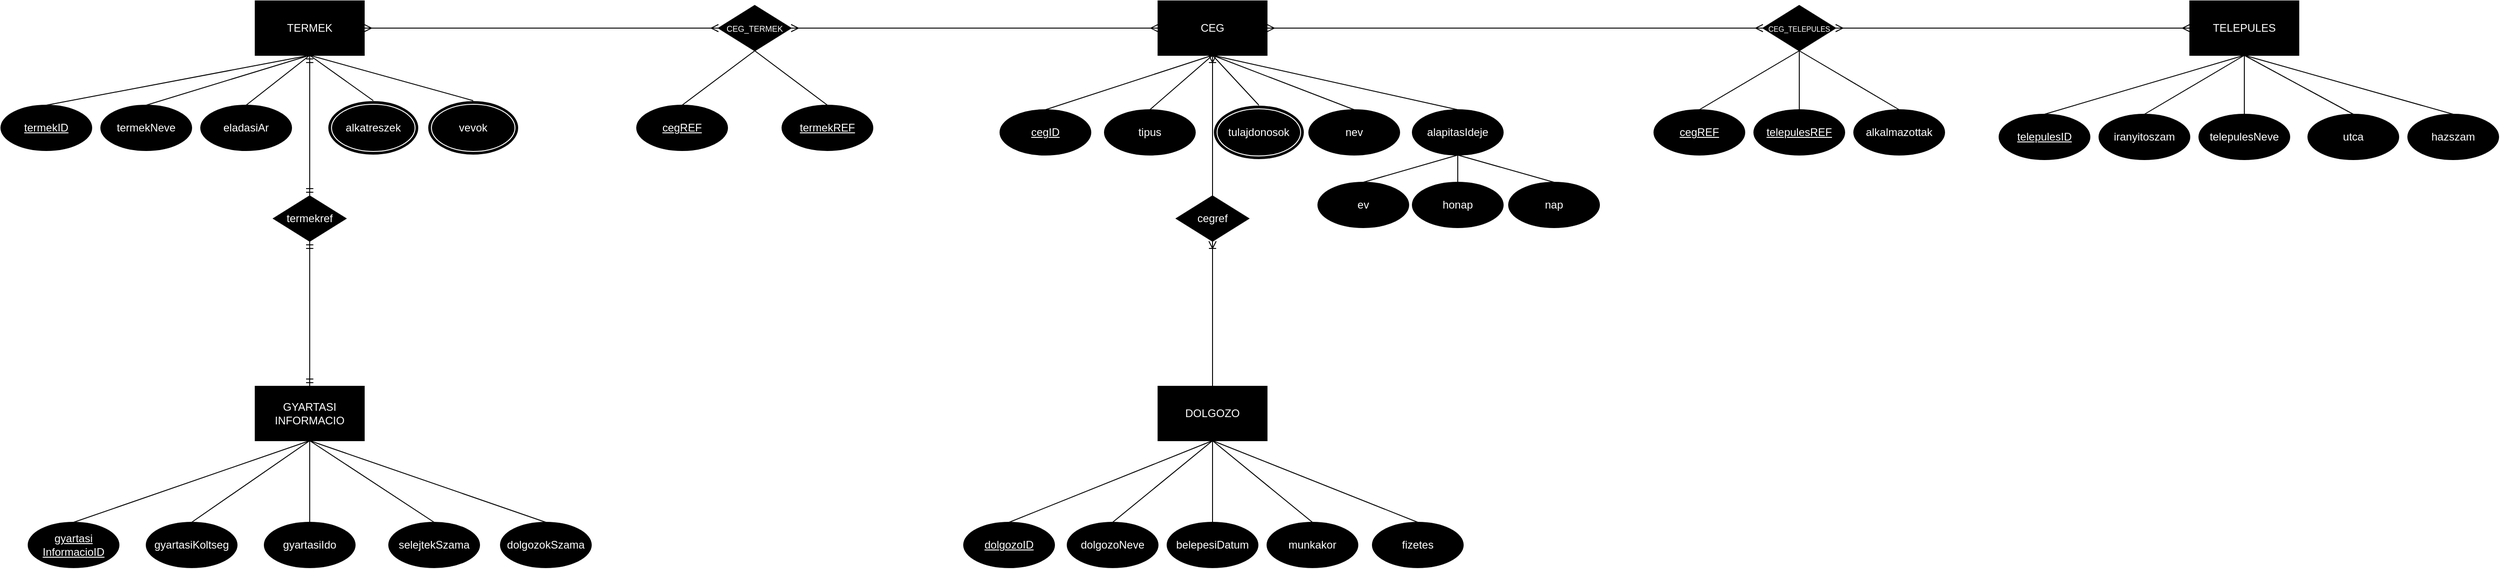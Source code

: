 <mxfile version="22.1.4" type="device">
  <diagram name="1 oldal" id="3dceAF9DL8qpPGA6itf2">
    <mxGraphModel dx="3107" dy="788" grid="1" gridSize="10" guides="1" tooltips="1" connect="1" arrows="1" fold="1" page="1" pageScale="1" pageWidth="827" pageHeight="1169" math="0" shadow="0">
      <root>
        <mxCell id="0" />
        <mxCell id="1" parent="0" />
        <object label="&lt;font color=&quot;#ffffff&quot;&gt;CEG&lt;/font&gt;" Ceg="" id="V2zS2Jwof-pgxmDwGqCu-1">
          <mxCell style="rounded=0;whiteSpace=wrap;html=1;fillColor=#000000;" vertex="1" parent="1">
            <mxGeometry x="354" y="65" width="120" height="60" as="geometry" />
          </mxCell>
        </object>
        <object label="&lt;font color=&quot;#ffffff&quot;&gt;TELEPULES&lt;/font&gt;" Ceg="" id="V2zS2Jwof-pgxmDwGqCu-3">
          <mxCell style="rounded=0;whiteSpace=wrap;html=1;fillColor=#000000;" vertex="1" parent="1">
            <mxGeometry x="1490" y="65" width="120" height="60" as="geometry" />
          </mxCell>
        </object>
        <object label="&lt;font color=&quot;#ffffff&quot;&gt;TERMEK&lt;/font&gt;" Ceg="" id="V2zS2Jwof-pgxmDwGqCu-4">
          <mxCell style="rounded=0;whiteSpace=wrap;html=1;fillColor=#000000;" vertex="1" parent="1">
            <mxGeometry x="-640" y="65" width="120" height="60" as="geometry" />
          </mxCell>
        </object>
        <object label="&lt;font color=&quot;#ffffff&quot;&gt;GYARTASI&lt;br&gt;INFORMACIO&lt;/font&gt;" Ceg="" id="V2zS2Jwof-pgxmDwGqCu-5">
          <mxCell style="rounded=0;whiteSpace=wrap;html=1;fillColor=#000000;" vertex="1" parent="1">
            <mxGeometry x="-640" y="490" width="120" height="60" as="geometry" />
          </mxCell>
        </object>
        <object label="&lt;font color=&quot;#ffffff&quot;&gt;DOLGOZO&lt;/font&gt;" Ceg="" id="V2zS2Jwof-pgxmDwGqCu-6">
          <mxCell style="rounded=0;whiteSpace=wrap;html=1;fillColor=#000000;" vertex="1" parent="1">
            <mxGeometry x="354" y="490" width="120" height="60" as="geometry" />
          </mxCell>
        </object>
        <mxCell id="V2zS2Jwof-pgxmDwGqCu-7" value="&lt;font style=&quot;font-size: 9px;&quot;&gt;CEG_TERMEK&lt;/font&gt;" style="rhombus;whiteSpace=wrap;html=1;labelBackgroundColor=none;fontColor=#FFFFFF;fillColor=#000000;" vertex="1" parent="1">
          <mxGeometry x="-130" y="70" width="80" height="50" as="geometry" />
        </mxCell>
        <mxCell id="V2zS2Jwof-pgxmDwGqCu-9" value="termekref" style="rhombus;whiteSpace=wrap;html=1;labelBackgroundColor=none;fontColor=#FFFFFF;fillColor=#000000;" vertex="1" parent="1">
          <mxGeometry x="-620" y="280" width="80" height="50" as="geometry" />
        </mxCell>
        <mxCell id="V2zS2Jwof-pgxmDwGqCu-10" value="cegref" style="rhombus;whiteSpace=wrap;html=1;labelBackgroundColor=none;fontColor=#FFFFFF;fillColor=#000000;" vertex="1" parent="1">
          <mxGeometry x="374" y="280" width="80" height="50" as="geometry" />
        </mxCell>
        <mxCell id="V2zS2Jwof-pgxmDwGqCu-11" value="&lt;font style=&quot;font-size: 8px;&quot;&gt;CEG_TELEPULES&lt;/font&gt;" style="rhombus;whiteSpace=wrap;html=1;labelBackgroundColor=none;fontColor=#FFFFFF;fillColor=#000000;" vertex="1" parent="1">
          <mxGeometry x="1020" y="70" width="80" height="50" as="geometry" />
        </mxCell>
        <mxCell id="V2zS2Jwof-pgxmDwGqCu-13" value="" style="edgeStyle=entityRelationEdgeStyle;fontSize=12;html=1;endArrow=ERmany;startArrow=ERmany;rounded=0;entryX=0;entryY=0.5;entryDx=0;entryDy=0;exitX=1;exitY=0.5;exitDx=0;exitDy=0;" edge="1" parent="1" source="V2zS2Jwof-pgxmDwGqCu-4" target="V2zS2Jwof-pgxmDwGqCu-7">
          <mxGeometry width="100" height="100" relative="1" as="geometry">
            <mxPoint x="60" y="440" as="sourcePoint" />
            <mxPoint x="160" y="340" as="targetPoint" />
            <Array as="points">
              <mxPoint x="-240" y="110" />
            </Array>
          </mxGeometry>
        </mxCell>
        <mxCell id="V2zS2Jwof-pgxmDwGqCu-14" value="" style="edgeStyle=entityRelationEdgeStyle;fontSize=12;html=1;endArrow=ERmany;startArrow=ERmany;rounded=0;entryX=0;entryY=0.5;entryDx=0;entryDy=0;exitX=1;exitY=0.5;exitDx=0;exitDy=0;" edge="1" parent="1" source="V2zS2Jwof-pgxmDwGqCu-7" target="V2zS2Jwof-pgxmDwGqCu-1">
          <mxGeometry width="100" height="100" relative="1" as="geometry">
            <mxPoint x="260" y="310" as="sourcePoint" />
            <mxPoint x="360" y="210" as="targetPoint" />
          </mxGeometry>
        </mxCell>
        <mxCell id="V2zS2Jwof-pgxmDwGqCu-15" value="" style="edgeStyle=entityRelationEdgeStyle;fontSize=12;html=1;endArrow=ERmany;startArrow=ERmany;rounded=0;entryX=1;entryY=0.5;entryDx=0;entryDy=0;exitX=0;exitY=0.5;exitDx=0;exitDy=0;" edge="1" parent="1" source="V2zS2Jwof-pgxmDwGqCu-11" target="V2zS2Jwof-pgxmDwGqCu-1">
          <mxGeometry width="100" height="100" relative="1" as="geometry">
            <mxPoint x="220" y="105" as="sourcePoint" />
            <mxPoint x="364" y="105" as="targetPoint" />
          </mxGeometry>
        </mxCell>
        <mxCell id="V2zS2Jwof-pgxmDwGqCu-16" value="" style="edgeStyle=entityRelationEdgeStyle;fontSize=12;html=1;endArrow=ERmany;startArrow=ERmany;rounded=0;entryX=1;entryY=0.5;entryDx=0;entryDy=0;exitX=0;exitY=0.5;exitDx=0;exitDy=0;" edge="1" parent="1" source="V2zS2Jwof-pgxmDwGqCu-3" target="V2zS2Jwof-pgxmDwGqCu-11">
          <mxGeometry width="100" height="100" relative="1" as="geometry">
            <mxPoint x="1100" y="105" as="sourcePoint" />
            <mxPoint x="954" y="105" as="targetPoint" />
          </mxGeometry>
        </mxCell>
        <UserObject label="" id="V2zS2Jwof-pgxmDwGqCu-21">
          <mxCell style="fontSize=12;html=1;endArrow=ERmandOne;startArrow=ERmandOne;rounded=0;movable=1;resizable=1;rotatable=1;deletable=1;editable=1;locked=0;connectable=1;anchorPointDirection=1;shadow=0;edgeStyle=orthogonalEdgeStyle;exitX=0.5;exitY=1;exitDx=0;exitDy=0;entryX=0.5;entryY=0;entryDx=0;entryDy=0;" edge="1" parent="1" source="V2zS2Jwof-pgxmDwGqCu-4" target="V2zS2Jwof-pgxmDwGqCu-9">
            <mxGeometry width="100" height="100" relative="1" as="geometry">
              <mxPoint x="-520" y="140" as="sourcePoint" />
              <mxPoint x="-390" y="230" as="targetPoint" />
            </mxGeometry>
          </mxCell>
        </UserObject>
        <UserObject label="" id="V2zS2Jwof-pgxmDwGqCu-22">
          <mxCell style="fontSize=12;html=1;endArrow=ERmandOne;startArrow=ERmandOne;rounded=0;movable=1;resizable=1;rotatable=1;deletable=1;editable=1;locked=0;connectable=1;anchorPointDirection=1;shadow=0;edgeStyle=orthogonalEdgeStyle;exitX=0.5;exitY=1;exitDx=0;exitDy=0;entryX=0.5;entryY=0;entryDx=0;entryDy=0;" edge="1" parent="1" source="V2zS2Jwof-pgxmDwGqCu-9" target="V2zS2Jwof-pgxmDwGqCu-5">
            <mxGeometry width="100" height="100" relative="1" as="geometry">
              <mxPoint x="-570" y="135" as="sourcePoint" />
              <mxPoint x="-570" y="230" as="targetPoint" />
            </mxGeometry>
          </mxCell>
        </UserObject>
        <mxCell id="V2zS2Jwof-pgxmDwGqCu-23" value="" style="edgeStyle=orthogonalEdgeStyle;fontSize=12;html=1;endArrow=ERoneToMany;rounded=0;entryX=0.5;entryY=1;entryDx=0;entryDy=0;exitX=0.5;exitY=0;exitDx=0;exitDy=0;" edge="1" parent="1" source="V2zS2Jwof-pgxmDwGqCu-10" target="V2zS2Jwof-pgxmDwGqCu-1">
          <mxGeometry width="100" height="100" relative="1" as="geometry">
            <mxPoint x="170" y="370" as="sourcePoint" />
            <mxPoint x="270" y="270" as="targetPoint" />
          </mxGeometry>
        </mxCell>
        <mxCell id="V2zS2Jwof-pgxmDwGqCu-24" value="" style="edgeStyle=orthogonalEdgeStyle;fontSize=12;html=1;endArrow=ERoneToMany;rounded=0;entryX=0.5;entryY=1;entryDx=0;entryDy=0;exitX=0.5;exitY=0;exitDx=0;exitDy=0;" edge="1" parent="1" source="V2zS2Jwof-pgxmDwGqCu-6" target="V2zS2Jwof-pgxmDwGqCu-10">
          <mxGeometry width="100" height="100" relative="1" as="geometry">
            <mxPoint x="424" y="230" as="sourcePoint" />
            <mxPoint x="424" y="135" as="targetPoint" />
          </mxGeometry>
        </mxCell>
        <mxCell id="V2zS2Jwof-pgxmDwGqCu-25" value="&lt;font color=&quot;#ffffff&quot;&gt;&lt;u&gt;cegID&lt;/u&gt;&lt;/font&gt;" style="ellipse;whiteSpace=wrap;html=1;fillColor=#000000;" vertex="1" parent="1">
          <mxGeometry x="180" y="185" width="100" height="50" as="geometry" />
        </mxCell>
        <mxCell id="V2zS2Jwof-pgxmDwGqCu-27" value="&lt;font color=&quot;#ffffff&quot;&gt;&lt;u&gt;telepulesID&lt;/u&gt;&lt;/font&gt;" style="ellipse;whiteSpace=wrap;html=1;fillColor=#000000;" vertex="1" parent="1">
          <mxGeometry x="1280" y="190" width="100" height="50" as="geometry" />
        </mxCell>
        <mxCell id="V2zS2Jwof-pgxmDwGqCu-28" value="&lt;font color=&quot;#ffffff&quot;&gt;&lt;u&gt;dolgozoID&lt;/u&gt;&lt;/font&gt;" style="ellipse;whiteSpace=wrap;html=1;fillColor=#000000;" vertex="1" parent="1">
          <mxGeometry x="140" y="640" width="100" height="50" as="geometry" />
        </mxCell>
        <mxCell id="V2zS2Jwof-pgxmDwGqCu-29" value="&lt;font color=&quot;#ffffff&quot;&gt;&lt;u&gt;termekID&lt;/u&gt;&lt;/font&gt;" style="ellipse;whiteSpace=wrap;html=1;fillColor=#000000;" vertex="1" parent="1">
          <mxGeometry x="-920" y="180" width="100" height="50" as="geometry" />
        </mxCell>
        <mxCell id="V2zS2Jwof-pgxmDwGqCu-30" value="&lt;font color=&quot;#ffffff&quot;&gt;&lt;u&gt;gyartasi&lt;br&gt;InformacioID&lt;/u&gt;&lt;/font&gt;" style="ellipse;whiteSpace=wrap;html=1;fillColor=#000000;" vertex="1" parent="1">
          <mxGeometry x="-890" y="640" width="100" height="50" as="geometry" />
        </mxCell>
        <mxCell id="V2zS2Jwof-pgxmDwGqCu-31" value="&lt;font color=&quot;#ffffff&quot;&gt;&lt;span&gt;nev&lt;/span&gt;&lt;/font&gt;" style="ellipse;whiteSpace=wrap;html=1;fillColor=#000000;fontStyle=4" vertex="1" parent="1">
          <mxGeometry x="520" y="185" width="100" height="50" as="geometry" />
        </mxCell>
        <mxCell id="V2zS2Jwof-pgxmDwGqCu-33" value="&lt;font color=&quot;#ffffff&quot;&gt;&lt;span&gt;tipus&lt;/span&gt;&lt;/font&gt;" style="ellipse;whiteSpace=wrap;html=1;fillColor=#000000;fontStyle=4" vertex="1" parent="1">
          <mxGeometry x="295" y="185" width="100" height="50" as="geometry" />
        </mxCell>
        <mxCell id="V2zS2Jwof-pgxmDwGqCu-34" value="&lt;font color=&quot;#ffffff&quot;&gt;&lt;span&gt;alapitasIdeje&lt;/span&gt;&lt;/font&gt;" style="ellipse;whiteSpace=wrap;html=1;fillColor=#000000;fontStyle=4" vertex="1" parent="1">
          <mxGeometry x="634" y="185" width="100" height="50" as="geometry" />
        </mxCell>
        <mxCell id="V2zS2Jwof-pgxmDwGqCu-37" value="tulajdonosok" style="ellipse;shape=doubleEllipse;whiteSpace=wrap;html=1;strokeColor=#FFFFFF;fillColor=#000000;fontColor=#FFFFFF;" vertex="1" parent="1">
          <mxGeometry x="415" y="180" width="100" height="60" as="geometry" />
        </mxCell>
        <mxCell id="V2zS2Jwof-pgxmDwGqCu-38" value="&lt;font color=&quot;#ffffff&quot;&gt;&lt;span&gt;ev&lt;/span&gt;&lt;/font&gt;" style="ellipse;whiteSpace=wrap;html=1;fillColor=#000000;fontStyle=4" vertex="1" parent="1">
          <mxGeometry x="530" y="265" width="100" height="50" as="geometry" />
        </mxCell>
        <mxCell id="V2zS2Jwof-pgxmDwGqCu-39" value="&lt;font color=&quot;#ffffff&quot;&gt;&lt;span&gt;honap&lt;/span&gt;&lt;/font&gt;" style="ellipse;whiteSpace=wrap;html=1;fillColor=#000000;fontStyle=4" vertex="1" parent="1">
          <mxGeometry x="634" y="265" width="100" height="50" as="geometry" />
        </mxCell>
        <mxCell id="V2zS2Jwof-pgxmDwGqCu-40" value="&lt;font color=&quot;#ffffff&quot;&gt;&lt;span&gt;nap&lt;/span&gt;&lt;/font&gt;" style="ellipse;whiteSpace=wrap;html=1;fillColor=#000000;fontStyle=4" vertex="1" parent="1">
          <mxGeometry x="740" y="265" width="100" height="50" as="geometry" />
        </mxCell>
        <mxCell id="V2zS2Jwof-pgxmDwGqCu-41" value="&lt;font color=&quot;#ffffff&quot;&gt;&lt;span&gt;iranyitoszam&lt;/span&gt;&lt;/font&gt;" style="ellipse;whiteSpace=wrap;html=1;fillColor=#000000;fontStyle=4" vertex="1" parent="1">
          <mxGeometry x="1390" y="190" width="100" height="50" as="geometry" />
        </mxCell>
        <mxCell id="V2zS2Jwof-pgxmDwGqCu-42" value="&lt;font color=&quot;#ffffff&quot;&gt;&lt;span&gt;telepulesNeve&lt;/span&gt;&lt;/font&gt;" style="ellipse;whiteSpace=wrap;html=1;fillColor=#000000;fontStyle=4" vertex="1" parent="1">
          <mxGeometry x="1500" y="190" width="100" height="50" as="geometry" />
        </mxCell>
        <mxCell id="V2zS2Jwof-pgxmDwGqCu-43" value="&lt;font color=&quot;#ffffff&quot;&gt;&lt;span&gt;utca&lt;/span&gt;&lt;/font&gt;" style="ellipse;whiteSpace=wrap;html=1;fillColor=#000000;fontStyle=4" vertex="1" parent="1">
          <mxGeometry x="1620" y="190" width="100" height="50" as="geometry" />
        </mxCell>
        <mxCell id="V2zS2Jwof-pgxmDwGqCu-44" value="&lt;font color=&quot;#ffffff&quot;&gt;&lt;span&gt;hazszam&lt;/span&gt;&lt;/font&gt;" style="ellipse;whiteSpace=wrap;html=1;fillColor=#000000;fontStyle=4" vertex="1" parent="1">
          <mxGeometry x="1730" y="190" width="100" height="50" as="geometry" />
        </mxCell>
        <mxCell id="V2zS2Jwof-pgxmDwGqCu-46" value="&lt;font color=&quot;#ffffff&quot;&gt;&lt;u&gt;cegREF&lt;/u&gt;&lt;/font&gt;" style="ellipse;whiteSpace=wrap;html=1;fillColor=#000000;" vertex="1" parent="1">
          <mxGeometry x="900" y="185" width="100" height="50" as="geometry" />
        </mxCell>
        <mxCell id="V2zS2Jwof-pgxmDwGqCu-47" value="&lt;font color=&quot;#ffffff&quot;&gt;&lt;u&gt;telepulesREF&lt;/u&gt;&lt;/font&gt;" style="ellipse;whiteSpace=wrap;html=1;fillColor=#000000;" vertex="1" parent="1">
          <mxGeometry x="1010" y="185" width="100" height="50" as="geometry" />
        </mxCell>
        <mxCell id="V2zS2Jwof-pgxmDwGqCu-48" value="&lt;font color=&quot;#ffffff&quot;&gt;&lt;span&gt;alkalmazottak&lt;/span&gt;&lt;/font&gt;" style="ellipse;whiteSpace=wrap;html=1;fillColor=#000000;fontStyle=4" vertex="1" parent="1">
          <mxGeometry x="1120" y="185" width="100" height="50" as="geometry" />
        </mxCell>
        <mxCell id="V2zS2Jwof-pgxmDwGqCu-49" value="&lt;font color=&quot;#ffffff&quot;&gt;&lt;span&gt;termekNeve&lt;br&gt;&lt;/span&gt;&lt;/font&gt;" style="ellipse;whiteSpace=wrap;html=1;fillColor=#000000;fontStyle=4" vertex="1" parent="1">
          <mxGeometry x="-810" y="180" width="100" height="50" as="geometry" />
        </mxCell>
        <mxCell id="V2zS2Jwof-pgxmDwGqCu-50" value="&lt;font color=&quot;#ffffff&quot;&gt;&lt;span&gt;eladasiAr&lt;/span&gt;&lt;/font&gt;" style="ellipse;whiteSpace=wrap;html=1;fillColor=#000000;fontStyle=4" vertex="1" parent="1">
          <mxGeometry x="-700" y="180" width="100" height="50" as="geometry" />
        </mxCell>
        <mxCell id="V2zS2Jwof-pgxmDwGqCu-52" value="alkatreszek" style="ellipse;shape=doubleEllipse;whiteSpace=wrap;html=1;strokeColor=#FFFFFF;fillColor=#000000;fontColor=#FFFFFF;" vertex="1" parent="1">
          <mxGeometry x="-560" y="175" width="100" height="60" as="geometry" />
        </mxCell>
        <mxCell id="V2zS2Jwof-pgxmDwGqCu-53" value="vevok" style="ellipse;shape=doubleEllipse;whiteSpace=wrap;html=1;strokeColor=#FFFFFF;fillColor=#000000;fontColor=#FFFFFF;" vertex="1" parent="1">
          <mxGeometry x="-450" y="175" width="100" height="60" as="geometry" />
        </mxCell>
        <mxCell id="V2zS2Jwof-pgxmDwGqCu-54" value="&lt;font color=&quot;#ffffff&quot;&gt;&lt;u&gt;cegREF&lt;/u&gt;&lt;/font&gt;" style="ellipse;whiteSpace=wrap;html=1;fillColor=#000000;" vertex="1" parent="1">
          <mxGeometry x="-220" y="180" width="100" height="50" as="geometry" />
        </mxCell>
        <mxCell id="V2zS2Jwof-pgxmDwGqCu-55" value="&lt;font color=&quot;#ffffff&quot;&gt;&lt;u&gt;termekREF&lt;/u&gt;&lt;/font&gt;" style="ellipse;whiteSpace=wrap;html=1;fillColor=#000000;" vertex="1" parent="1">
          <mxGeometry x="-60" y="180" width="100" height="50" as="geometry" />
        </mxCell>
        <mxCell id="V2zS2Jwof-pgxmDwGqCu-56" value="&lt;font color=&quot;#ffffff&quot;&gt;&lt;span&gt;gyartasiKoltseg&lt;/span&gt;&lt;/font&gt;" style="ellipse;whiteSpace=wrap;html=1;fillColor=#000000;fontStyle=4" vertex="1" parent="1">
          <mxGeometry x="-760" y="640" width="100" height="50" as="geometry" />
        </mxCell>
        <mxCell id="V2zS2Jwof-pgxmDwGqCu-57" value="&lt;font color=&quot;#ffffff&quot;&gt;&lt;span&gt;gyartasiIdo&lt;/span&gt;&lt;/font&gt;" style="ellipse;whiteSpace=wrap;html=1;fillColor=#000000;fontStyle=4" vertex="1" parent="1">
          <mxGeometry x="-630" y="640" width="100" height="50" as="geometry" />
        </mxCell>
        <mxCell id="V2zS2Jwof-pgxmDwGqCu-58" value="&lt;font color=&quot;#ffffff&quot;&gt;&lt;span&gt;selejtekSzama&lt;/span&gt;&lt;/font&gt;" style="ellipse;whiteSpace=wrap;html=1;fillColor=#000000;fontStyle=4" vertex="1" parent="1">
          <mxGeometry x="-493" y="640" width="100" height="50" as="geometry" />
        </mxCell>
        <mxCell id="V2zS2Jwof-pgxmDwGqCu-59" value="&lt;font color=&quot;#ffffff&quot;&gt;&lt;span&gt;dolgozokSzama&lt;/span&gt;&lt;/font&gt;" style="ellipse;whiteSpace=wrap;html=1;fillColor=#000000;fontStyle=4" vertex="1" parent="1">
          <mxGeometry x="-370" y="640" width="100" height="50" as="geometry" />
        </mxCell>
        <mxCell id="V2zS2Jwof-pgxmDwGqCu-60" value="&lt;font color=&quot;#ffffff&quot;&gt;&lt;span&gt;dolgozoNeve&lt;/span&gt;&lt;/font&gt;" style="ellipse;whiteSpace=wrap;html=1;fillColor=#000000;fontStyle=4" vertex="1" parent="1">
          <mxGeometry x="254" y="640" width="100" height="50" as="geometry" />
        </mxCell>
        <mxCell id="V2zS2Jwof-pgxmDwGqCu-61" value="&lt;font color=&quot;#ffffff&quot;&gt;&lt;span&gt;belepesiDatum&lt;/span&gt;&lt;/font&gt;" style="ellipse;whiteSpace=wrap;html=1;fillColor=#000000;fontStyle=4" vertex="1" parent="1">
          <mxGeometry x="364" y="640" width="100" height="50" as="geometry" />
        </mxCell>
        <mxCell id="V2zS2Jwof-pgxmDwGqCu-62" value="&lt;font color=&quot;#ffffff&quot;&gt;&lt;span&gt;munkakor&lt;/span&gt;&lt;/font&gt;" style="ellipse;whiteSpace=wrap;html=1;fillColor=#000000;fontStyle=4" vertex="1" parent="1">
          <mxGeometry x="474" y="640" width="100" height="50" as="geometry" />
        </mxCell>
        <mxCell id="V2zS2Jwof-pgxmDwGqCu-63" value="&lt;font color=&quot;#ffffff&quot;&gt;&lt;span&gt;fizetes&lt;/span&gt;&lt;/font&gt;" style="ellipse;whiteSpace=wrap;html=1;fillColor=#000000;fontStyle=4" vertex="1" parent="1">
          <mxGeometry x="590" y="640" width="100" height="50" as="geometry" />
        </mxCell>
        <mxCell id="V2zS2Jwof-pgxmDwGqCu-64" value="" style="endArrow=none;html=1;rounded=0;entryX=0.5;entryY=1;entryDx=0;entryDy=0;exitX=0.5;exitY=0;exitDx=0;exitDy=0;" edge="1" parent="1" source="V2zS2Jwof-pgxmDwGqCu-52" target="V2zS2Jwof-pgxmDwGqCu-4">
          <mxGeometry width="50" height="50" relative="1" as="geometry">
            <mxPoint x="-480" y="510" as="sourcePoint" />
            <mxPoint x="-430" y="460" as="targetPoint" />
          </mxGeometry>
        </mxCell>
        <mxCell id="V2zS2Jwof-pgxmDwGqCu-65" value="" style="endArrow=none;html=1;rounded=0;entryX=0.5;entryY=1;entryDx=0;entryDy=0;exitX=0.5;exitY=0;exitDx=0;exitDy=0;" edge="1" parent="1" source="V2zS2Jwof-pgxmDwGqCu-53" target="V2zS2Jwof-pgxmDwGqCu-4">
          <mxGeometry width="50" height="50" relative="1" as="geometry">
            <mxPoint x="-500" y="185" as="sourcePoint" />
            <mxPoint x="-570" y="135" as="targetPoint" />
          </mxGeometry>
        </mxCell>
        <mxCell id="V2zS2Jwof-pgxmDwGqCu-66" value="" style="endArrow=none;html=1;rounded=0;entryX=0.5;entryY=1;entryDx=0;entryDy=0;exitX=0.5;exitY=0;exitDx=0;exitDy=0;" edge="1" parent="1" source="V2zS2Jwof-pgxmDwGqCu-50" target="V2zS2Jwof-pgxmDwGqCu-4">
          <mxGeometry width="50" height="50" relative="1" as="geometry">
            <mxPoint x="-490" y="195" as="sourcePoint" />
            <mxPoint x="-560" y="145" as="targetPoint" />
          </mxGeometry>
        </mxCell>
        <mxCell id="V2zS2Jwof-pgxmDwGqCu-67" value="" style="endArrow=none;html=1;rounded=0;exitX=0.5;exitY=0;exitDx=0;exitDy=0;entryX=0.5;entryY=1;entryDx=0;entryDy=0;" edge="1" parent="1" source="V2zS2Jwof-pgxmDwGqCu-49" target="V2zS2Jwof-pgxmDwGqCu-4">
          <mxGeometry width="50" height="50" relative="1" as="geometry">
            <mxPoint x="-480" y="205" as="sourcePoint" />
            <mxPoint x="-580" y="130" as="targetPoint" />
          </mxGeometry>
        </mxCell>
        <mxCell id="V2zS2Jwof-pgxmDwGqCu-68" value="" style="endArrow=none;html=1;rounded=0;entryX=0.5;entryY=1;entryDx=0;entryDy=0;exitX=0.5;exitY=0;exitDx=0;exitDy=0;" edge="1" parent="1" source="V2zS2Jwof-pgxmDwGqCu-29" target="V2zS2Jwof-pgxmDwGqCu-4">
          <mxGeometry width="50" height="50" relative="1" as="geometry">
            <mxPoint x="-470" y="215" as="sourcePoint" />
            <mxPoint x="-540" y="165" as="targetPoint" />
          </mxGeometry>
        </mxCell>
        <mxCell id="V2zS2Jwof-pgxmDwGqCu-69" value="" style="endArrow=none;html=1;rounded=0;entryX=0.5;entryY=1;entryDx=0;entryDy=0;exitX=0.5;exitY=0;exitDx=0;exitDy=0;" edge="1" parent="1" source="V2zS2Jwof-pgxmDwGqCu-59" target="V2zS2Jwof-pgxmDwGqCu-5">
          <mxGeometry width="50" height="50" relative="1" as="geometry">
            <mxPoint x="-460" y="225" as="sourcePoint" />
            <mxPoint x="-530" y="175" as="targetPoint" />
          </mxGeometry>
        </mxCell>
        <mxCell id="V2zS2Jwof-pgxmDwGqCu-70" value="" style="endArrow=none;html=1;rounded=0;entryX=0.5;entryY=0;entryDx=0;entryDy=0;exitX=0.5;exitY=1;exitDx=0;exitDy=0;" edge="1" parent="1" source="V2zS2Jwof-pgxmDwGqCu-5" target="V2zS2Jwof-pgxmDwGqCu-58">
          <mxGeometry width="50" height="50" relative="1" as="geometry">
            <mxPoint x="-450" y="235" as="sourcePoint" />
            <mxPoint x="-520" y="185" as="targetPoint" />
          </mxGeometry>
        </mxCell>
        <mxCell id="V2zS2Jwof-pgxmDwGqCu-71" value="" style="endArrow=none;html=1;rounded=0;entryX=0.5;entryY=1;entryDx=0;entryDy=0;" edge="1" parent="1" source="V2zS2Jwof-pgxmDwGqCu-57" target="V2zS2Jwof-pgxmDwGqCu-5">
          <mxGeometry width="50" height="50" relative="1" as="geometry">
            <mxPoint x="-440" y="245" as="sourcePoint" />
            <mxPoint x="-510" y="195" as="targetPoint" />
          </mxGeometry>
        </mxCell>
        <mxCell id="V2zS2Jwof-pgxmDwGqCu-72" value="" style="endArrow=none;html=1;rounded=0;entryX=0.5;entryY=1;entryDx=0;entryDy=0;exitX=0.5;exitY=0;exitDx=0;exitDy=0;" edge="1" parent="1" source="V2zS2Jwof-pgxmDwGqCu-56" target="V2zS2Jwof-pgxmDwGqCu-5">
          <mxGeometry width="50" height="50" relative="1" as="geometry">
            <mxPoint x="-430" y="255" as="sourcePoint" />
            <mxPoint x="-500" y="205" as="targetPoint" />
          </mxGeometry>
        </mxCell>
        <mxCell id="V2zS2Jwof-pgxmDwGqCu-73" value="" style="endArrow=none;html=1;rounded=0;entryX=0.5;entryY=1;entryDx=0;entryDy=0;exitX=0.5;exitY=0;exitDx=0;exitDy=0;" edge="1" parent="1" source="V2zS2Jwof-pgxmDwGqCu-30" target="V2zS2Jwof-pgxmDwGqCu-5">
          <mxGeometry width="50" height="50" relative="1" as="geometry">
            <mxPoint x="-420" y="265" as="sourcePoint" />
            <mxPoint x="-490" y="215" as="targetPoint" />
          </mxGeometry>
        </mxCell>
        <mxCell id="V2zS2Jwof-pgxmDwGqCu-74" value="" style="endArrow=none;html=1;rounded=0;entryX=0.5;entryY=1;entryDx=0;entryDy=0;exitX=0.5;exitY=0;exitDx=0;exitDy=0;" edge="1" parent="1" source="V2zS2Jwof-pgxmDwGqCu-54" target="V2zS2Jwof-pgxmDwGqCu-7">
          <mxGeometry width="50" height="50" relative="1" as="geometry">
            <mxPoint x="-410" y="275" as="sourcePoint" />
            <mxPoint x="-480" y="225" as="targetPoint" />
          </mxGeometry>
        </mxCell>
        <mxCell id="V2zS2Jwof-pgxmDwGqCu-75" value="" style="endArrow=none;html=1;rounded=0;entryX=0.5;entryY=1;entryDx=0;entryDy=0;exitX=0.5;exitY=0;exitDx=0;exitDy=0;" edge="1" parent="1" source="V2zS2Jwof-pgxmDwGqCu-55" target="V2zS2Jwof-pgxmDwGqCu-7">
          <mxGeometry width="50" height="50" relative="1" as="geometry">
            <mxPoint x="-400" y="285" as="sourcePoint" />
            <mxPoint x="-470" y="235" as="targetPoint" />
          </mxGeometry>
        </mxCell>
        <mxCell id="V2zS2Jwof-pgxmDwGqCu-76" value="" style="endArrow=none;html=1;rounded=0;exitX=0.5;exitY=0;exitDx=0;exitDy=0;entryX=0.5;entryY=1;entryDx=0;entryDy=0;" edge="1" parent="1" source="V2zS2Jwof-pgxmDwGqCu-25" target="V2zS2Jwof-pgxmDwGqCu-1">
          <mxGeometry width="50" height="50" relative="1" as="geometry">
            <mxPoint x="240" y="330" as="sourcePoint" />
            <mxPoint x="170" y="280" as="targetPoint" />
          </mxGeometry>
        </mxCell>
        <mxCell id="V2zS2Jwof-pgxmDwGqCu-77" value="" style="endArrow=none;html=1;rounded=0;exitX=0.5;exitY=0;exitDx=0;exitDy=0;entryX=0.5;entryY=1;entryDx=0;entryDy=0;" edge="1" parent="1" source="V2zS2Jwof-pgxmDwGqCu-33" target="V2zS2Jwof-pgxmDwGqCu-1">
          <mxGeometry width="50" height="50" relative="1" as="geometry">
            <mxPoint x="240" y="195" as="sourcePoint" />
            <mxPoint x="424" y="135" as="targetPoint" />
          </mxGeometry>
        </mxCell>
        <mxCell id="V2zS2Jwof-pgxmDwGqCu-78" value="" style="endArrow=none;html=1;rounded=0;exitX=0.5;exitY=0;exitDx=0;exitDy=0;entryX=0.5;entryY=1;entryDx=0;entryDy=0;" edge="1" parent="1" source="V2zS2Jwof-pgxmDwGqCu-37" target="V2zS2Jwof-pgxmDwGqCu-1">
          <mxGeometry width="50" height="50" relative="1" as="geometry">
            <mxPoint x="250" y="205" as="sourcePoint" />
            <mxPoint x="434" y="145" as="targetPoint" />
          </mxGeometry>
        </mxCell>
        <mxCell id="V2zS2Jwof-pgxmDwGqCu-79" value="" style="endArrow=none;html=1;rounded=0;exitX=0.5;exitY=0;exitDx=0;exitDy=0;entryX=0.5;entryY=1;entryDx=0;entryDy=0;" edge="1" parent="1" source="V2zS2Jwof-pgxmDwGqCu-31" target="V2zS2Jwof-pgxmDwGqCu-1">
          <mxGeometry width="50" height="50" relative="1" as="geometry">
            <mxPoint x="260" y="215" as="sourcePoint" />
            <mxPoint x="444" y="155" as="targetPoint" />
          </mxGeometry>
        </mxCell>
        <mxCell id="V2zS2Jwof-pgxmDwGqCu-80" value="" style="endArrow=none;html=1;rounded=0;exitX=0.5;exitY=0;exitDx=0;exitDy=0;entryX=0.5;entryY=1;entryDx=0;entryDy=0;" edge="1" parent="1" source="V2zS2Jwof-pgxmDwGqCu-34" target="V2zS2Jwof-pgxmDwGqCu-1">
          <mxGeometry width="50" height="50" relative="1" as="geometry">
            <mxPoint x="270" y="225" as="sourcePoint" />
            <mxPoint x="454" y="165" as="targetPoint" />
          </mxGeometry>
        </mxCell>
        <mxCell id="V2zS2Jwof-pgxmDwGqCu-81" value="" style="endArrow=none;html=1;rounded=0;exitX=0.5;exitY=1;exitDx=0;exitDy=0;entryX=0.5;entryY=0;entryDx=0;entryDy=0;" edge="1" parent="1" source="V2zS2Jwof-pgxmDwGqCu-34" target="V2zS2Jwof-pgxmDwGqCu-38">
          <mxGeometry width="50" height="50" relative="1" as="geometry">
            <mxPoint x="280" y="235" as="sourcePoint" />
            <mxPoint x="464" y="175" as="targetPoint" />
          </mxGeometry>
        </mxCell>
        <mxCell id="V2zS2Jwof-pgxmDwGqCu-82" value="" style="endArrow=none;html=1;rounded=0;exitX=0.5;exitY=1;exitDx=0;exitDy=0;entryX=0.5;entryY=0;entryDx=0;entryDy=0;" edge="1" parent="1" source="V2zS2Jwof-pgxmDwGqCu-34" target="V2zS2Jwof-pgxmDwGqCu-39">
          <mxGeometry width="50" height="50" relative="1" as="geometry">
            <mxPoint x="694" y="245" as="sourcePoint" />
            <mxPoint x="590" y="275" as="targetPoint" />
          </mxGeometry>
        </mxCell>
        <mxCell id="V2zS2Jwof-pgxmDwGqCu-83" value="" style="endArrow=none;html=1;rounded=0;exitX=0.5;exitY=1;exitDx=0;exitDy=0;entryX=0.5;entryY=0;entryDx=0;entryDy=0;" edge="1" parent="1" source="V2zS2Jwof-pgxmDwGqCu-34" target="V2zS2Jwof-pgxmDwGqCu-40">
          <mxGeometry width="50" height="50" relative="1" as="geometry">
            <mxPoint x="704" y="255" as="sourcePoint" />
            <mxPoint x="600" y="285" as="targetPoint" />
          </mxGeometry>
        </mxCell>
        <mxCell id="V2zS2Jwof-pgxmDwGqCu-84" value="" style="endArrow=none;html=1;rounded=0;exitX=0.5;exitY=1;exitDx=0;exitDy=0;entryX=0.5;entryY=0;entryDx=0;entryDy=0;" edge="1" parent="1" source="V2zS2Jwof-pgxmDwGqCu-6" target="V2zS2Jwof-pgxmDwGqCu-61">
          <mxGeometry width="50" height="50" relative="1" as="geometry">
            <mxPoint x="694" y="245" as="sourcePoint" />
            <mxPoint x="694" y="275" as="targetPoint" />
          </mxGeometry>
        </mxCell>
        <mxCell id="V2zS2Jwof-pgxmDwGqCu-85" value="" style="endArrow=none;html=1;rounded=0;exitX=0.5;exitY=1;exitDx=0;exitDy=0;entryX=0.5;entryY=0;entryDx=0;entryDy=0;" edge="1" parent="1" source="V2zS2Jwof-pgxmDwGqCu-6" target="V2zS2Jwof-pgxmDwGqCu-63">
          <mxGeometry width="50" height="50" relative="1" as="geometry">
            <mxPoint x="704" y="255" as="sourcePoint" />
            <mxPoint x="704" y="285" as="targetPoint" />
          </mxGeometry>
        </mxCell>
        <mxCell id="V2zS2Jwof-pgxmDwGqCu-86" value="" style="endArrow=none;html=1;rounded=0;exitX=0.5;exitY=1;exitDx=0;exitDy=0;entryX=0.5;entryY=0;entryDx=0;entryDy=0;" edge="1" parent="1" source="V2zS2Jwof-pgxmDwGqCu-6" target="V2zS2Jwof-pgxmDwGqCu-28">
          <mxGeometry width="50" height="50" relative="1" as="geometry">
            <mxPoint x="714" y="265" as="sourcePoint" />
            <mxPoint x="714" y="295" as="targetPoint" />
          </mxGeometry>
        </mxCell>
        <mxCell id="V2zS2Jwof-pgxmDwGqCu-87" value="" style="endArrow=none;html=1;rounded=0;exitX=0.5;exitY=1;exitDx=0;exitDy=0;entryX=0.5;entryY=0;entryDx=0;entryDy=0;" edge="1" parent="1" source="V2zS2Jwof-pgxmDwGqCu-6" target="V2zS2Jwof-pgxmDwGqCu-60">
          <mxGeometry width="50" height="50" relative="1" as="geometry">
            <mxPoint x="724" y="275" as="sourcePoint" />
            <mxPoint x="724" y="305" as="targetPoint" />
          </mxGeometry>
        </mxCell>
        <mxCell id="V2zS2Jwof-pgxmDwGqCu-88" value="" style="endArrow=none;html=1;rounded=0;entryX=0.5;entryY=0;entryDx=0;entryDy=0;exitX=0.5;exitY=1;exitDx=0;exitDy=0;" edge="1" parent="1" source="V2zS2Jwof-pgxmDwGqCu-6" target="V2zS2Jwof-pgxmDwGqCu-62">
          <mxGeometry width="50" height="50" relative="1" as="geometry">
            <mxPoint x="410" y="550" as="sourcePoint" />
            <mxPoint x="734" y="315" as="targetPoint" />
          </mxGeometry>
        </mxCell>
        <mxCell id="V2zS2Jwof-pgxmDwGqCu-89" value="" style="endArrow=none;html=1;rounded=0;exitX=0.5;exitY=1;exitDx=0;exitDy=0;entryX=0.5;entryY=0;entryDx=0;entryDy=0;" edge="1" parent="1" source="V2zS2Jwof-pgxmDwGqCu-11" target="V2zS2Jwof-pgxmDwGqCu-47">
          <mxGeometry width="50" height="50" relative="1" as="geometry">
            <mxPoint x="744" y="295" as="sourcePoint" />
            <mxPoint x="744" y="325" as="targetPoint" />
          </mxGeometry>
        </mxCell>
        <mxCell id="V2zS2Jwof-pgxmDwGqCu-90" value="" style="endArrow=none;html=1;rounded=0;exitX=0.5;exitY=1;exitDx=0;exitDy=0;entryX=0.5;entryY=0;entryDx=0;entryDy=0;" edge="1" parent="1" source="V2zS2Jwof-pgxmDwGqCu-11" target="V2zS2Jwof-pgxmDwGqCu-46">
          <mxGeometry width="50" height="50" relative="1" as="geometry">
            <mxPoint x="754" y="305" as="sourcePoint" />
            <mxPoint x="754" y="335" as="targetPoint" />
          </mxGeometry>
        </mxCell>
        <mxCell id="V2zS2Jwof-pgxmDwGqCu-91" value="" style="endArrow=none;html=1;rounded=0;exitX=0.5;exitY=1;exitDx=0;exitDy=0;entryX=0.5;entryY=0;entryDx=0;entryDy=0;" edge="1" parent="1" source="V2zS2Jwof-pgxmDwGqCu-11" target="V2zS2Jwof-pgxmDwGqCu-48">
          <mxGeometry width="50" height="50" relative="1" as="geometry">
            <mxPoint x="764" y="315" as="sourcePoint" />
            <mxPoint x="764" y="345" as="targetPoint" />
          </mxGeometry>
        </mxCell>
        <mxCell id="V2zS2Jwof-pgxmDwGqCu-92" value="" style="endArrow=none;html=1;rounded=0;exitX=0.5;exitY=1;exitDx=0;exitDy=0;" edge="1" parent="1" source="V2zS2Jwof-pgxmDwGqCu-3" target="V2zS2Jwof-pgxmDwGqCu-42">
          <mxGeometry width="50" height="50" relative="1" as="geometry">
            <mxPoint x="1070" y="130" as="sourcePoint" />
            <mxPoint x="1180" y="195" as="targetPoint" />
          </mxGeometry>
        </mxCell>
        <mxCell id="V2zS2Jwof-pgxmDwGqCu-93" value="" style="endArrow=none;html=1;rounded=0;exitX=0.5;exitY=1;exitDx=0;exitDy=0;entryX=0.5;entryY=0;entryDx=0;entryDy=0;" edge="1" parent="1" source="V2zS2Jwof-pgxmDwGqCu-3" target="V2zS2Jwof-pgxmDwGqCu-41">
          <mxGeometry width="50" height="50" relative="1" as="geometry">
            <mxPoint x="1080" y="140" as="sourcePoint" />
            <mxPoint x="1190" y="205" as="targetPoint" />
          </mxGeometry>
        </mxCell>
        <mxCell id="V2zS2Jwof-pgxmDwGqCu-94" value="" style="endArrow=none;html=1;rounded=0;exitX=0.5;exitY=1;exitDx=0;exitDy=0;entryX=0.5;entryY=0;entryDx=0;entryDy=0;" edge="1" parent="1" source="V2zS2Jwof-pgxmDwGqCu-3" target="V2zS2Jwof-pgxmDwGqCu-27">
          <mxGeometry width="50" height="50" relative="1" as="geometry">
            <mxPoint x="1090" y="150" as="sourcePoint" />
            <mxPoint x="1200" y="215" as="targetPoint" />
          </mxGeometry>
        </mxCell>
        <mxCell id="V2zS2Jwof-pgxmDwGqCu-95" value="" style="endArrow=none;html=1;rounded=0;exitX=0.5;exitY=1;exitDx=0;exitDy=0;entryX=0.5;entryY=0;entryDx=0;entryDy=0;" edge="1" parent="1" source="V2zS2Jwof-pgxmDwGqCu-3" target="V2zS2Jwof-pgxmDwGqCu-43">
          <mxGeometry width="50" height="50" relative="1" as="geometry">
            <mxPoint x="1100" y="160" as="sourcePoint" />
            <mxPoint x="1210" y="225" as="targetPoint" />
          </mxGeometry>
        </mxCell>
        <mxCell id="V2zS2Jwof-pgxmDwGqCu-96" value="" style="endArrow=none;html=1;rounded=0;exitX=0.5;exitY=1;exitDx=0;exitDy=0;entryX=0.5;entryY=0;entryDx=0;entryDy=0;" edge="1" parent="1" source="V2zS2Jwof-pgxmDwGqCu-3" target="V2zS2Jwof-pgxmDwGqCu-44">
          <mxGeometry width="50" height="50" relative="1" as="geometry">
            <mxPoint x="1110" y="170" as="sourcePoint" />
            <mxPoint x="1220" y="235" as="targetPoint" />
          </mxGeometry>
        </mxCell>
      </root>
    </mxGraphModel>
  </diagram>
</mxfile>

